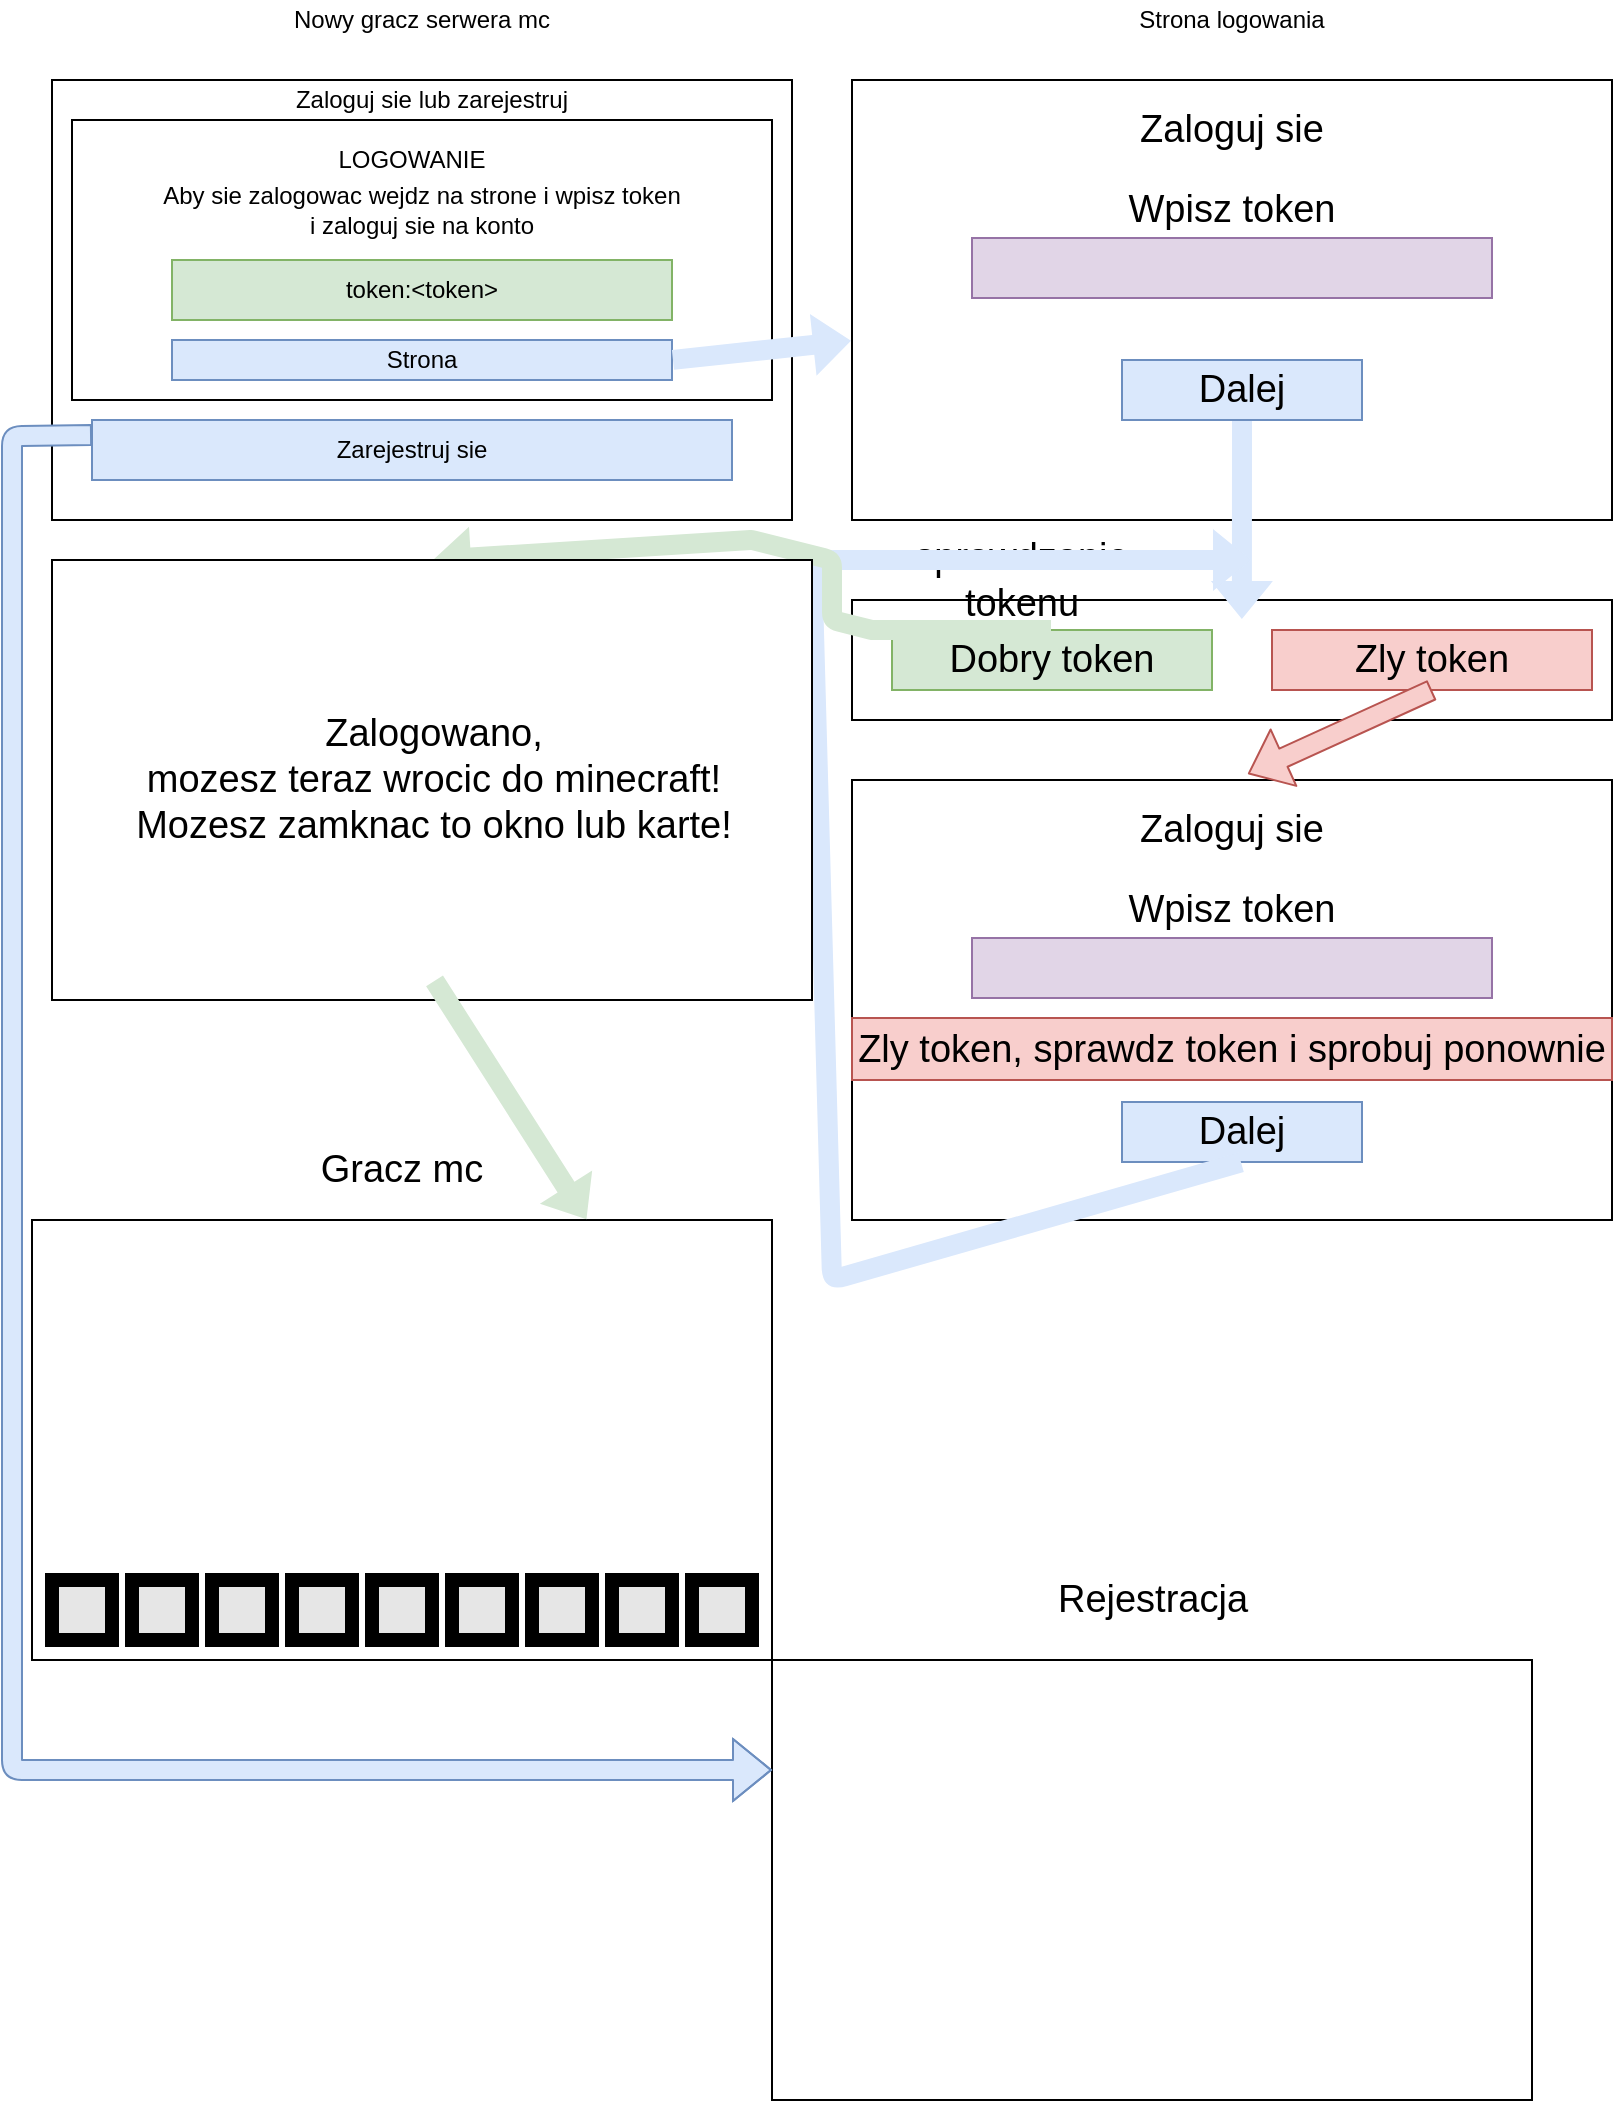 <mxfile version="14.9.2" type="github">
  <diagram id="ZSqCcFlzkBgrGwSoP7ri" name="Page-1">
    <mxGraphModel dx="1422" dy="762" grid="1" gridSize="10" guides="1" tooltips="1" connect="1" arrows="1" fold="1" page="1" pageScale="1" pageWidth="827" pageHeight="1169" math="0" shadow="0">
      <root>
        <mxCell id="0" />
        <mxCell id="1" parent="0" />
        <mxCell id="spb9tm-bex__5_-dbvGU-1" value="" style="rounded=0;whiteSpace=wrap;html=1;" vertex="1" parent="1">
          <mxGeometry x="30" y="50" width="370" height="220" as="geometry" />
        </mxCell>
        <mxCell id="spb9tm-bex__5_-dbvGU-3" value="Nowy gracz serwera mc" style="text;html=1;strokeColor=none;fillColor=none;align=center;verticalAlign=middle;whiteSpace=wrap;rounded=0;" vertex="1" parent="1">
          <mxGeometry x="120" y="10" width="190" height="20" as="geometry" />
        </mxCell>
        <mxCell id="spb9tm-bex__5_-dbvGU-4" value="Zaloguj sie lub zarejestruj" style="text;html=1;strokeColor=none;fillColor=none;align=center;verticalAlign=middle;whiteSpace=wrap;rounded=0;" vertex="1" parent="1">
          <mxGeometry x="90" y="50" width="260" height="20" as="geometry" />
        </mxCell>
        <mxCell id="spb9tm-bex__5_-dbvGU-6" value="Zarejestruj sie" style="rounded=0;whiteSpace=wrap;html=1;fillColor=#dae8fc;strokeColor=#6c8ebf;" vertex="1" parent="1">
          <mxGeometry x="50" y="220" width="320" height="30" as="geometry" />
        </mxCell>
        <mxCell id="spb9tm-bex__5_-dbvGU-8" value="" style="rounded=0;whiteSpace=wrap;html=1;" vertex="1" parent="1">
          <mxGeometry x="40" y="70" width="350" height="140" as="geometry" />
        </mxCell>
        <mxCell id="spb9tm-bex__5_-dbvGU-9" value="LOGOWANIE" style="text;html=1;strokeColor=none;fillColor=none;align=center;verticalAlign=middle;whiteSpace=wrap;rounded=0;" vertex="1" parent="1">
          <mxGeometry x="170" y="80" width="80" height="20" as="geometry" />
        </mxCell>
        <mxCell id="spb9tm-bex__5_-dbvGU-14" value="token:&amp;lt;token&amp;gt;" style="rounded=0;whiteSpace=wrap;html=1;fillColor=#d5e8d4;strokeColor=#82b366;" vertex="1" parent="1">
          <mxGeometry x="90" y="140" width="250" height="30" as="geometry" />
        </mxCell>
        <mxCell id="spb9tm-bex__5_-dbvGU-15" value="Strona" style="rounded=0;whiteSpace=wrap;html=1;fillColor=#dae8fc;strokeColor=#6c8ebf;" vertex="1" parent="1">
          <mxGeometry x="90" y="180" width="250" height="20" as="geometry" />
        </mxCell>
        <mxCell id="spb9tm-bex__5_-dbvGU-16" value="Aby sie zalogowac wejdz na strone i wpisz token&lt;br&gt;i zaloguj sie na konto" style="text;html=1;strokeColor=none;fillColor=none;align=center;verticalAlign=middle;whiteSpace=wrap;rounded=0;" vertex="1" parent="1">
          <mxGeometry x="50" y="100" width="330" height="30" as="geometry" />
        </mxCell>
        <mxCell id="spb9tm-bex__5_-dbvGU-17" value="" style="shape=flexArrow;endArrow=classic;html=1;exitX=1;exitY=0.5;exitDx=0;exitDy=0;fillColor=#dae8fc;strokeColor=none;" edge="1" parent="1" source="spb9tm-bex__5_-dbvGU-15" target="spb9tm-bex__5_-dbvGU-18">
          <mxGeometry width="50" height="50" relative="1" as="geometry">
            <mxPoint x="420" y="100" as="sourcePoint" />
            <mxPoint x="540" y="180" as="targetPoint" />
          </mxGeometry>
        </mxCell>
        <mxCell id="spb9tm-bex__5_-dbvGU-18" value="" style="rounded=0;whiteSpace=wrap;html=1;" vertex="1" parent="1">
          <mxGeometry x="430" y="50" width="380" height="220" as="geometry" />
        </mxCell>
        <mxCell id="spb9tm-bex__5_-dbvGU-19" value="Strona logowania" style="text;html=1;strokeColor=none;fillColor=none;align=center;verticalAlign=middle;whiteSpace=wrap;rounded=0;" vertex="1" parent="1">
          <mxGeometry x="540" y="10" width="160" height="20" as="geometry" />
        </mxCell>
        <mxCell id="spb9tm-bex__5_-dbvGU-21" value="Zaloguj sie" style="text;html=1;strokeColor=none;fillColor=none;align=center;verticalAlign=middle;whiteSpace=wrap;rounded=0;fontSize=19;" vertex="1" parent="1">
          <mxGeometry x="540" y="60" width="160" height="30" as="geometry" />
        </mxCell>
        <mxCell id="spb9tm-bex__5_-dbvGU-22" value="" style="rounded=0;whiteSpace=wrap;html=1;fontSize=19;fillColor=#e1d5e7;strokeColor=#9673a6;" vertex="1" parent="1">
          <mxGeometry x="490" y="129" width="260" height="30" as="geometry" />
        </mxCell>
        <mxCell id="spb9tm-bex__5_-dbvGU-23" value="Wpisz token" style="text;html=1;strokeColor=none;fillColor=none;align=center;verticalAlign=middle;whiteSpace=wrap;rounded=0;fontSize=19;" vertex="1" parent="1">
          <mxGeometry x="555" y="105" width="130" height="20" as="geometry" />
        </mxCell>
        <mxCell id="spb9tm-bex__5_-dbvGU-24" value="Dalej" style="rounded=0;whiteSpace=wrap;html=1;fontSize=19;fillColor=#dae8fc;strokeColor=#6c8ebf;" vertex="1" parent="1">
          <mxGeometry x="565" y="190" width="120" height="30" as="geometry" />
        </mxCell>
        <mxCell id="spb9tm-bex__5_-dbvGU-25" value="" style="rounded=0;whiteSpace=wrap;html=1;fontSize=19;" vertex="1" parent="1">
          <mxGeometry x="430" y="310" width="380" height="60" as="geometry" />
        </mxCell>
        <mxCell id="spb9tm-bex__5_-dbvGU-26" value="" style="shape=flexArrow;endArrow=classic;html=1;fontSize=19;exitX=0.5;exitY=1;exitDx=0;exitDy=0;entryX=0.513;entryY=0.167;entryDx=0;entryDy=0;entryPerimeter=0;fillColor=#dae8fc;strokeColor=none;" edge="1" parent="1" source="spb9tm-bex__5_-dbvGU-24" target="spb9tm-bex__5_-dbvGU-25">
          <mxGeometry width="50" height="50" relative="1" as="geometry">
            <mxPoint x="560" y="300" as="sourcePoint" />
            <mxPoint x="470" y="290" as="targetPoint" />
          </mxGeometry>
        </mxCell>
        <mxCell id="spb9tm-bex__5_-dbvGU-27" value="sprawdzanie tokenu" style="text;html=1;strokeColor=none;fillColor=none;align=center;verticalAlign=middle;whiteSpace=wrap;rounded=0;fontSize=19;" vertex="1" parent="1">
          <mxGeometry x="430" y="290" width="170" height="20" as="geometry" />
        </mxCell>
        <mxCell id="spb9tm-bex__5_-dbvGU-28" value="Dobry token" style="rounded=0;whiteSpace=wrap;html=1;fontSize=19;fillColor=#d5e8d4;strokeColor=#82b366;" vertex="1" parent="1">
          <mxGeometry x="450" y="325" width="160" height="30" as="geometry" />
        </mxCell>
        <mxCell id="spb9tm-bex__5_-dbvGU-29" value="Zly token" style="rounded=0;whiteSpace=wrap;html=1;fontSize=19;fillColor=#f8cecc;strokeColor=#b85450;" vertex="1" parent="1">
          <mxGeometry x="640" y="325" width="160" height="30" as="geometry" />
        </mxCell>
        <mxCell id="spb9tm-bex__5_-dbvGU-31" value="" style="rounded=0;whiteSpace=wrap;html=1;" vertex="1" parent="1">
          <mxGeometry x="430" y="400" width="380" height="220" as="geometry" />
        </mxCell>
        <mxCell id="spb9tm-bex__5_-dbvGU-32" value="Zaloguj sie" style="text;html=1;strokeColor=none;fillColor=none;align=center;verticalAlign=middle;whiteSpace=wrap;rounded=0;fontSize=19;" vertex="1" parent="1">
          <mxGeometry x="540" y="410" width="160" height="30" as="geometry" />
        </mxCell>
        <mxCell id="spb9tm-bex__5_-dbvGU-33" value="" style="rounded=0;whiteSpace=wrap;html=1;fontSize=19;fillColor=#e1d5e7;strokeColor=#9673a6;" vertex="1" parent="1">
          <mxGeometry x="490" y="479" width="260" height="30" as="geometry" />
        </mxCell>
        <mxCell id="spb9tm-bex__5_-dbvGU-34" value="Wpisz token" style="text;html=1;strokeColor=none;fillColor=none;align=center;verticalAlign=middle;whiteSpace=wrap;rounded=0;fontSize=19;" vertex="1" parent="1">
          <mxGeometry x="555" y="455" width="130" height="20" as="geometry" />
        </mxCell>
        <mxCell id="spb9tm-bex__5_-dbvGU-35" value="Dalej" style="rounded=0;whiteSpace=wrap;html=1;fontSize=19;fillColor=#dae8fc;strokeColor=#6c8ebf;" vertex="1" parent="1">
          <mxGeometry x="565" y="561" width="120" height="30" as="geometry" />
        </mxCell>
        <mxCell id="spb9tm-bex__5_-dbvGU-36" value="Zly token, sprawdz token i sprobuj ponownie" style="text;html=1;strokeColor=#b85450;fillColor=#f8cecc;align=center;verticalAlign=middle;whiteSpace=wrap;rounded=0;fontSize=19;" vertex="1" parent="1">
          <mxGeometry x="430" y="519" width="380" height="31" as="geometry" />
        </mxCell>
        <mxCell id="spb9tm-bex__5_-dbvGU-38" value="" style="shape=flexArrow;endArrow=classic;html=1;fontSize=19;exitX=0.5;exitY=1;exitDx=0;exitDy=0;entryX=0.521;entryY=-0.014;entryDx=0;entryDy=0;entryPerimeter=0;fillColor=#f8cecc;strokeColor=#b85450;" edge="1" parent="1" source="spb9tm-bex__5_-dbvGU-29" target="spb9tm-bex__5_-dbvGU-31">
          <mxGeometry width="50" height="50" relative="1" as="geometry">
            <mxPoint x="420" y="330" as="sourcePoint" />
            <mxPoint x="470" y="280" as="targetPoint" />
          </mxGeometry>
        </mxCell>
        <mxCell id="spb9tm-bex__5_-dbvGU-39" value="" style="shape=flexArrow;endArrow=classic;html=1;fontSize=19;exitX=0.5;exitY=1;exitDx=0;exitDy=0;fillColor=#dae8fc;strokeColor=none;" edge="1" parent="1" source="spb9tm-bex__5_-dbvGU-35">
          <mxGeometry width="50" height="50" relative="1" as="geometry">
            <mxPoint x="420" y="330" as="sourcePoint" />
            <mxPoint x="630" y="290" as="targetPoint" />
            <Array as="points">
              <mxPoint x="420" y="650" />
              <mxPoint x="410" y="290" />
            </Array>
          </mxGeometry>
        </mxCell>
        <mxCell id="spb9tm-bex__5_-dbvGU-40" value="" style="shape=flexArrow;endArrow=classic;html=1;fontSize=19;exitX=0.5;exitY=0;exitDx=0;exitDy=0;entryX=0.5;entryY=0;entryDx=0;entryDy=0;fillColor=#d5e8d4;strokeColor=none;" edge="1" parent="1" source="spb9tm-bex__5_-dbvGU-28" target="spb9tm-bex__5_-dbvGU-41">
          <mxGeometry width="50" height="50" relative="1" as="geometry">
            <mxPoint x="420" y="330" as="sourcePoint" />
            <mxPoint x="360" y="370" as="targetPoint" />
            <Array as="points">
              <mxPoint x="440" y="325" />
              <mxPoint x="420" y="320" />
              <mxPoint x="420" y="290" />
              <mxPoint x="380" y="280" />
            </Array>
          </mxGeometry>
        </mxCell>
        <mxCell id="spb9tm-bex__5_-dbvGU-41" value="" style="rounded=0;whiteSpace=wrap;html=1;" vertex="1" parent="1">
          <mxGeometry x="30" y="290" width="380" height="220" as="geometry" />
        </mxCell>
        <mxCell id="spb9tm-bex__5_-dbvGU-42" value="Zalogowano,&lt;br&gt;mozesz teraz wrocic do minecraft!&lt;br&gt;Mozesz zamknac to okno lub karte!" style="text;html=1;strokeColor=none;fillColor=none;align=center;verticalAlign=middle;whiteSpace=wrap;rounded=0;fontSize=19;" vertex="1" parent="1">
          <mxGeometry x="41" y="300" width="360" height="200" as="geometry" />
        </mxCell>
        <mxCell id="spb9tm-bex__5_-dbvGU-43" value="" style="rounded=0;whiteSpace=wrap;html=1;" vertex="1" parent="1">
          <mxGeometry x="20" y="620" width="370" height="220" as="geometry" />
        </mxCell>
        <mxCell id="spb9tm-bex__5_-dbvGU-44" value="Gracz mc" style="text;html=1;strokeColor=none;fillColor=none;align=center;verticalAlign=middle;whiteSpace=wrap;rounded=0;fontSize=19;" vertex="1" parent="1">
          <mxGeometry x="100" y="585" width="210" height="20" as="geometry" />
        </mxCell>
        <mxCell id="spb9tm-bex__5_-dbvGU-46" value="" style="whiteSpace=wrap;html=1;aspect=fixed;fontSize=19;strokeWidth=7;fillColor=#E6E6E6;" vertex="1" parent="1">
          <mxGeometry x="30" y="800" width="30" height="30" as="geometry" />
        </mxCell>
        <mxCell id="spb9tm-bex__5_-dbvGU-47" value="" style="whiteSpace=wrap;html=1;aspect=fixed;fontSize=19;strokeWidth=7;fillColor=#E6E6E6;" vertex="1" parent="1">
          <mxGeometry x="70" y="800" width="30" height="30" as="geometry" />
        </mxCell>
        <mxCell id="spb9tm-bex__5_-dbvGU-48" value="" style="whiteSpace=wrap;html=1;aspect=fixed;fontSize=19;strokeWidth=7;fillColor=#E6E6E6;" vertex="1" parent="1">
          <mxGeometry x="110" y="800" width="30" height="30" as="geometry" />
        </mxCell>
        <mxCell id="spb9tm-bex__5_-dbvGU-49" value="" style="whiteSpace=wrap;html=1;aspect=fixed;fontSize=19;strokeWidth=7;fillColor=#E6E6E6;" vertex="1" parent="1">
          <mxGeometry x="150" y="800" width="30" height="30" as="geometry" />
        </mxCell>
        <mxCell id="spb9tm-bex__5_-dbvGU-50" value="" style="whiteSpace=wrap;html=1;aspect=fixed;fontSize=19;strokeWidth=7;fillColor=#E6E6E6;" vertex="1" parent="1">
          <mxGeometry x="190" y="800" width="30" height="30" as="geometry" />
        </mxCell>
        <mxCell id="spb9tm-bex__5_-dbvGU-51" value="" style="whiteSpace=wrap;html=1;aspect=fixed;fontSize=19;strokeWidth=7;fillColor=#E6E6E6;" vertex="1" parent="1">
          <mxGeometry x="230" y="800" width="30" height="30" as="geometry" />
        </mxCell>
        <mxCell id="spb9tm-bex__5_-dbvGU-52" value="" style="whiteSpace=wrap;html=1;aspect=fixed;fontSize=19;strokeWidth=7;fillColor=#E6E6E6;" vertex="1" parent="1">
          <mxGeometry x="270" y="800" width="30" height="30" as="geometry" />
        </mxCell>
        <mxCell id="spb9tm-bex__5_-dbvGU-53" value="" style="whiteSpace=wrap;html=1;aspect=fixed;fontSize=19;strokeWidth=7;fillColor=#E6E6E6;" vertex="1" parent="1">
          <mxGeometry x="310" y="800" width="30" height="30" as="geometry" />
        </mxCell>
        <mxCell id="spb9tm-bex__5_-dbvGU-54" value="" style="whiteSpace=wrap;html=1;aspect=fixed;fontSize=19;strokeWidth=7;fillColor=#E6E6E6;" vertex="1" parent="1">
          <mxGeometry x="350" y="800" width="30" height="30" as="geometry" />
        </mxCell>
        <mxCell id="spb9tm-bex__5_-dbvGU-55" value="" style="shape=flexArrow;endArrow=classic;html=1;fontSize=19;exitX=0.5;exitY=1;exitDx=0;exitDy=0;entryX=0.75;entryY=0;entryDx=0;entryDy=0;fillColor=#d5e8d4;strokeColor=none;" edge="1" parent="1" source="spb9tm-bex__5_-dbvGU-42" target="spb9tm-bex__5_-dbvGU-43">
          <mxGeometry width="50" height="50" relative="1" as="geometry">
            <mxPoint x="420" y="670" as="sourcePoint" />
            <mxPoint x="470" y="620" as="targetPoint" />
          </mxGeometry>
        </mxCell>
        <mxCell id="spb9tm-bex__5_-dbvGU-57" value="" style="rounded=0;whiteSpace=wrap;html=1;" vertex="1" parent="1">
          <mxGeometry x="390" y="840" width="380" height="220" as="geometry" />
        </mxCell>
        <mxCell id="spb9tm-bex__5_-dbvGU-58" value="Rejestracja" style="text;html=1;strokeColor=none;fillColor=none;align=center;verticalAlign=middle;whiteSpace=wrap;rounded=0;fontSize=19;" vertex="1" parent="1">
          <mxGeometry x="497.5" y="790" width="165" height="40" as="geometry" />
        </mxCell>
        <mxCell id="spb9tm-bex__5_-dbvGU-59" value="" style="shape=flexArrow;endArrow=classic;html=1;fontSize=19;fillColor=#dae8fc;exitX=0;exitY=0.25;exitDx=0;exitDy=0;entryX=0;entryY=0.25;entryDx=0;entryDy=0;strokeColor=#6c8ebf;" edge="1" parent="1" source="spb9tm-bex__5_-dbvGU-6" target="spb9tm-bex__5_-dbvGU-57">
          <mxGeometry width="50" height="50" relative="1" as="geometry">
            <mxPoint x="420" y="230" as="sourcePoint" />
            <mxPoint x="470" y="180" as="targetPoint" />
            <Array as="points">
              <mxPoint x="10" y="228" />
              <mxPoint x="10" y="895" />
            </Array>
          </mxGeometry>
        </mxCell>
      </root>
    </mxGraphModel>
  </diagram>
</mxfile>
